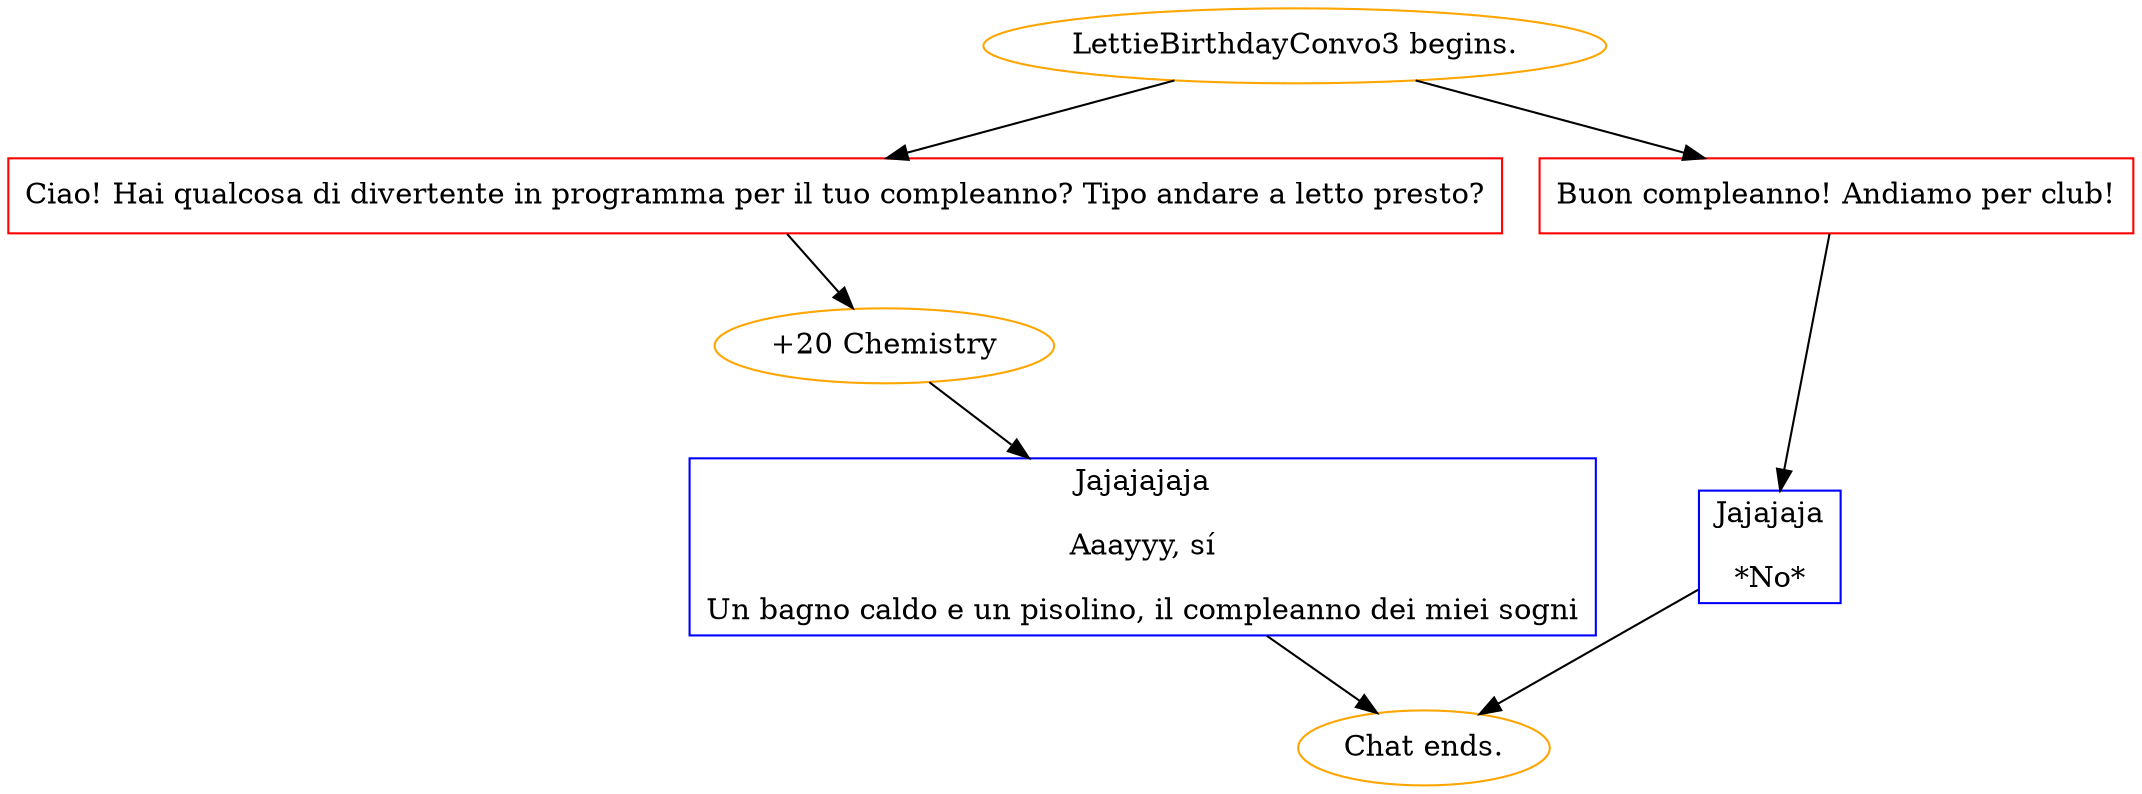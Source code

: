digraph {
	"LettieBirthdayConvo3 begins." [color=orange];
		"LettieBirthdayConvo3 begins." -> j2802068239;
		"LettieBirthdayConvo3 begins." -> j1700752969;
	j2802068239 [label="Ciao! Hai qualcosa di divertente in programma per il tuo compleanno? Tipo andare a letto presto?",shape=box,color=red];
		j2802068239 -> j1587898194;
	j1700752969 [label="Buon compleanno! Andiamo per club!",shape=box,color=red];
		j1700752969 -> j2679534540;
	j1587898194 [label="+20 Chemistry",color=orange];
		j1587898194 -> j888661635;
	j2679534540 [label="Jajajaja
*No*",shape=box,color=blue];
		j2679534540 -> "Chat ends.";
	j888661635 [label="Jajajajaja
Aaayyy, sí
Un bagno caldo e un pisolino, il compleanno dei miei sogni",shape=box,color=blue];
		j888661635 -> "Chat ends.";
	"Chat ends." [color=orange];
}